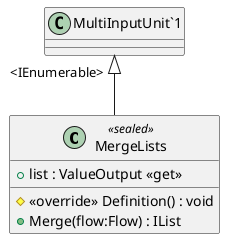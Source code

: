 @startuml
class MergeLists <<sealed>> {
    + list : ValueOutput <<get>>
    # <<override>> Definition() : void
    + Merge(flow:Flow) : IList
}
"MultiInputUnit`1" "<IEnumerable>" <|-- MergeLists
@enduml
